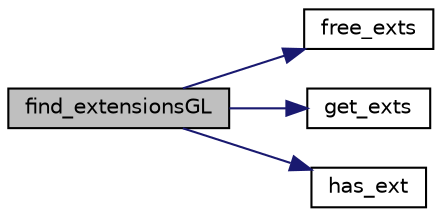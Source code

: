 digraph "find_extensionsGL"
{
 // LATEX_PDF_SIZE
  edge [fontname="Helvetica",fontsize="10",labelfontname="Helvetica",labelfontsize="10"];
  node [fontname="Helvetica",fontsize="10",shape=record];
  rankdir="LR";
  Node1 [label="find_extensionsGL",height=0.2,width=0.4,color="black", fillcolor="grey75", style="filled", fontcolor="black",tooltip=" "];
  Node1 -> Node2 [color="midnightblue",fontsize="10",style="solid",fontname="Helvetica"];
  Node2 [label="free_exts",height=0.2,width=0.4,color="black", fillcolor="white", style="filled",URL="$glad_8c.html#a250a03ed54f517313be3fb311c1d0929",tooltip=" "];
  Node1 -> Node3 [color="midnightblue",fontsize="10",style="solid",fontname="Helvetica"];
  Node3 [label="get_exts",height=0.2,width=0.4,color="black", fillcolor="white", style="filled",URL="$glad_8c.html#abfb50eb07d43a6e366811edf9feff173",tooltip=" "];
  Node1 -> Node4 [color="midnightblue",fontsize="10",style="solid",fontname="Helvetica"];
  Node4 [label="has_ext",height=0.2,width=0.4,color="black", fillcolor="white", style="filled",URL="$glad_8c.html#abfdc555a06ed44e71045a703a7d43951",tooltip=" "];
}
